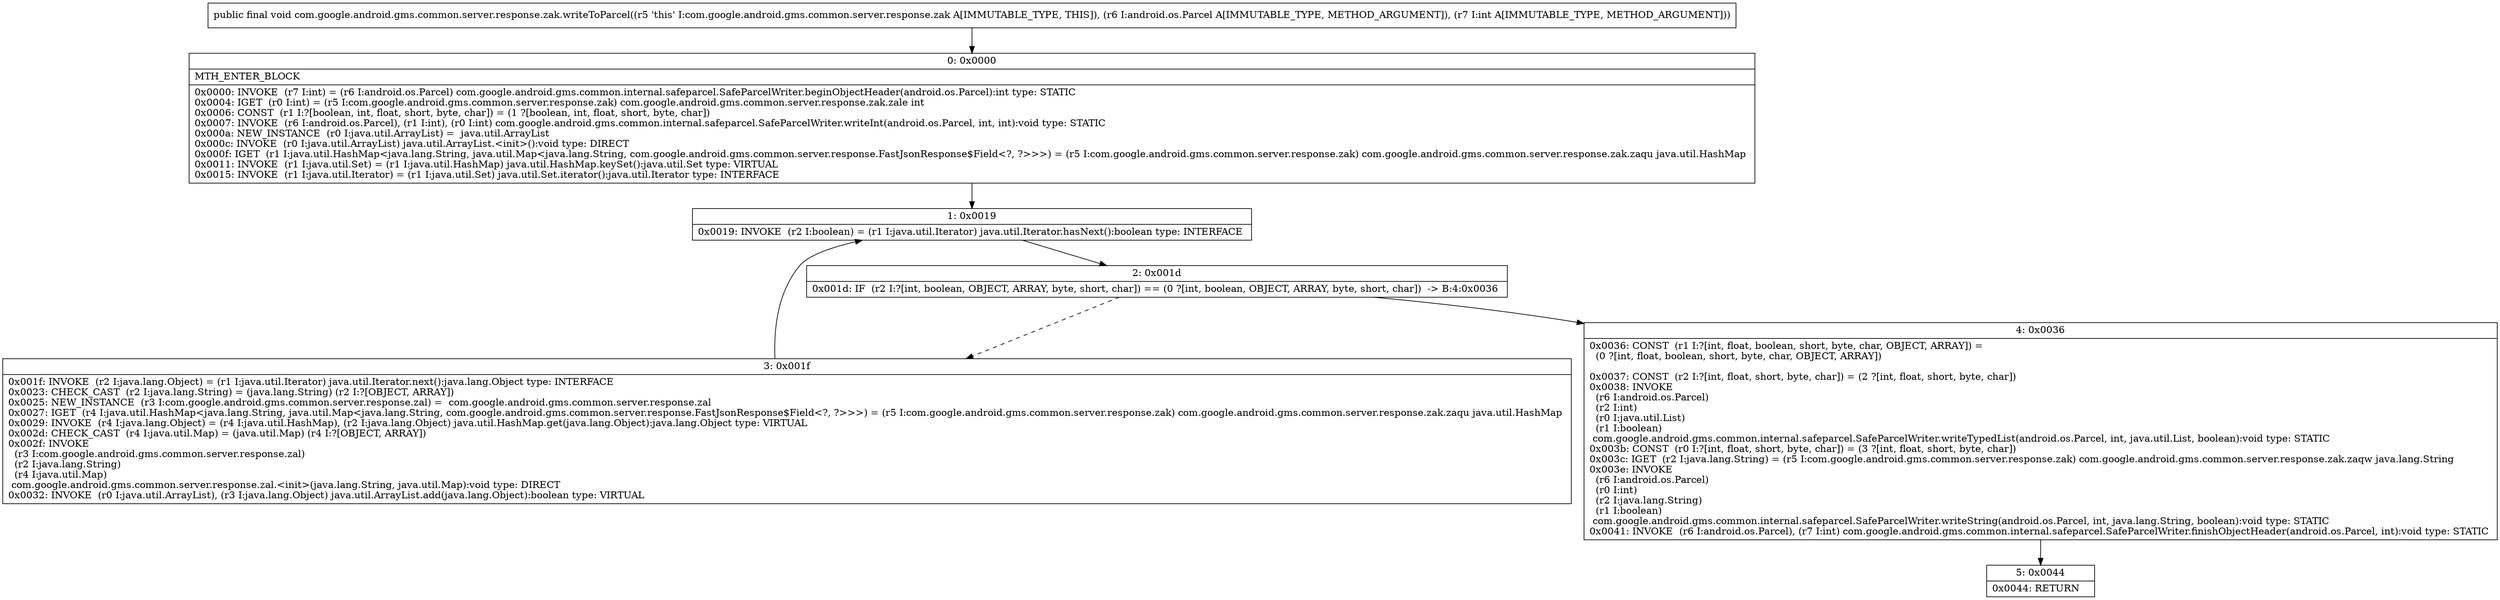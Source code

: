 digraph "CFG forcom.google.android.gms.common.server.response.zak.writeToParcel(Landroid\/os\/Parcel;I)V" {
Node_0 [shape=record,label="{0\:\ 0x0000|MTH_ENTER_BLOCK\l|0x0000: INVOKE  (r7 I:int) = (r6 I:android.os.Parcel) com.google.android.gms.common.internal.safeparcel.SafeParcelWriter.beginObjectHeader(android.os.Parcel):int type: STATIC \l0x0004: IGET  (r0 I:int) = (r5 I:com.google.android.gms.common.server.response.zak) com.google.android.gms.common.server.response.zak.zale int \l0x0006: CONST  (r1 I:?[boolean, int, float, short, byte, char]) = (1 ?[boolean, int, float, short, byte, char]) \l0x0007: INVOKE  (r6 I:android.os.Parcel), (r1 I:int), (r0 I:int) com.google.android.gms.common.internal.safeparcel.SafeParcelWriter.writeInt(android.os.Parcel, int, int):void type: STATIC \l0x000a: NEW_INSTANCE  (r0 I:java.util.ArrayList) =  java.util.ArrayList \l0x000c: INVOKE  (r0 I:java.util.ArrayList) java.util.ArrayList.\<init\>():void type: DIRECT \l0x000f: IGET  (r1 I:java.util.HashMap\<java.lang.String, java.util.Map\<java.lang.String, com.google.android.gms.common.server.response.FastJsonResponse$Field\<?, ?\>\>\>) = (r5 I:com.google.android.gms.common.server.response.zak) com.google.android.gms.common.server.response.zak.zaqu java.util.HashMap \l0x0011: INVOKE  (r1 I:java.util.Set) = (r1 I:java.util.HashMap) java.util.HashMap.keySet():java.util.Set type: VIRTUAL \l0x0015: INVOKE  (r1 I:java.util.Iterator) = (r1 I:java.util.Set) java.util.Set.iterator():java.util.Iterator type: INTERFACE \l}"];
Node_1 [shape=record,label="{1\:\ 0x0019|0x0019: INVOKE  (r2 I:boolean) = (r1 I:java.util.Iterator) java.util.Iterator.hasNext():boolean type: INTERFACE \l}"];
Node_2 [shape=record,label="{2\:\ 0x001d|0x001d: IF  (r2 I:?[int, boolean, OBJECT, ARRAY, byte, short, char]) == (0 ?[int, boolean, OBJECT, ARRAY, byte, short, char])  \-\> B:4:0x0036 \l}"];
Node_3 [shape=record,label="{3\:\ 0x001f|0x001f: INVOKE  (r2 I:java.lang.Object) = (r1 I:java.util.Iterator) java.util.Iterator.next():java.lang.Object type: INTERFACE \l0x0023: CHECK_CAST  (r2 I:java.lang.String) = (java.lang.String) (r2 I:?[OBJECT, ARRAY]) \l0x0025: NEW_INSTANCE  (r3 I:com.google.android.gms.common.server.response.zal) =  com.google.android.gms.common.server.response.zal \l0x0027: IGET  (r4 I:java.util.HashMap\<java.lang.String, java.util.Map\<java.lang.String, com.google.android.gms.common.server.response.FastJsonResponse$Field\<?, ?\>\>\>) = (r5 I:com.google.android.gms.common.server.response.zak) com.google.android.gms.common.server.response.zak.zaqu java.util.HashMap \l0x0029: INVOKE  (r4 I:java.lang.Object) = (r4 I:java.util.HashMap), (r2 I:java.lang.Object) java.util.HashMap.get(java.lang.Object):java.lang.Object type: VIRTUAL \l0x002d: CHECK_CAST  (r4 I:java.util.Map) = (java.util.Map) (r4 I:?[OBJECT, ARRAY]) \l0x002f: INVOKE  \l  (r3 I:com.google.android.gms.common.server.response.zal)\l  (r2 I:java.lang.String)\l  (r4 I:java.util.Map)\l com.google.android.gms.common.server.response.zal.\<init\>(java.lang.String, java.util.Map):void type: DIRECT \l0x0032: INVOKE  (r0 I:java.util.ArrayList), (r3 I:java.lang.Object) java.util.ArrayList.add(java.lang.Object):boolean type: VIRTUAL \l}"];
Node_4 [shape=record,label="{4\:\ 0x0036|0x0036: CONST  (r1 I:?[int, float, boolean, short, byte, char, OBJECT, ARRAY]) = \l  (0 ?[int, float, boolean, short, byte, char, OBJECT, ARRAY])\l \l0x0037: CONST  (r2 I:?[int, float, short, byte, char]) = (2 ?[int, float, short, byte, char]) \l0x0038: INVOKE  \l  (r6 I:android.os.Parcel)\l  (r2 I:int)\l  (r0 I:java.util.List)\l  (r1 I:boolean)\l com.google.android.gms.common.internal.safeparcel.SafeParcelWriter.writeTypedList(android.os.Parcel, int, java.util.List, boolean):void type: STATIC \l0x003b: CONST  (r0 I:?[int, float, short, byte, char]) = (3 ?[int, float, short, byte, char]) \l0x003c: IGET  (r2 I:java.lang.String) = (r5 I:com.google.android.gms.common.server.response.zak) com.google.android.gms.common.server.response.zak.zaqw java.lang.String \l0x003e: INVOKE  \l  (r6 I:android.os.Parcel)\l  (r0 I:int)\l  (r2 I:java.lang.String)\l  (r1 I:boolean)\l com.google.android.gms.common.internal.safeparcel.SafeParcelWriter.writeString(android.os.Parcel, int, java.lang.String, boolean):void type: STATIC \l0x0041: INVOKE  (r6 I:android.os.Parcel), (r7 I:int) com.google.android.gms.common.internal.safeparcel.SafeParcelWriter.finishObjectHeader(android.os.Parcel, int):void type: STATIC \l}"];
Node_5 [shape=record,label="{5\:\ 0x0044|0x0044: RETURN   \l}"];
MethodNode[shape=record,label="{public final void com.google.android.gms.common.server.response.zak.writeToParcel((r5 'this' I:com.google.android.gms.common.server.response.zak A[IMMUTABLE_TYPE, THIS]), (r6 I:android.os.Parcel A[IMMUTABLE_TYPE, METHOD_ARGUMENT]), (r7 I:int A[IMMUTABLE_TYPE, METHOD_ARGUMENT])) }"];
MethodNode -> Node_0;
Node_0 -> Node_1;
Node_1 -> Node_2;
Node_2 -> Node_3[style=dashed];
Node_2 -> Node_4;
Node_3 -> Node_1;
Node_4 -> Node_5;
}

